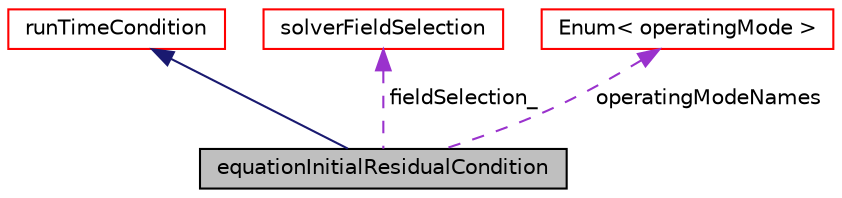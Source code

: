 digraph "equationInitialResidualCondition"
{
  bgcolor="transparent";
  edge [fontname="Helvetica",fontsize="10",labelfontname="Helvetica",labelfontsize="10"];
  node [fontname="Helvetica",fontsize="10",shape=record];
  Node1 [label="equationInitialResidualCondition",height=0.2,width=0.4,color="black", fillcolor="grey75", style="filled" fontcolor="black"];
  Node2 -> Node1 [dir="back",color="midnightblue",fontsize="10",style="solid",fontname="Helvetica"];
  Node2 [label="runTimeCondition",height=0.2,width=0.4,color="red",URL="$classFoam_1_1functionObjects_1_1runTimeControls_1_1runTimeCondition.html",tooltip="Base class for run time conditions. "];
  Node3 -> Node1 [dir="back",color="darkorchid3",fontsize="10",style="dashed",label=" fieldSelection_" ,fontname="Helvetica"];
  Node3 [label="solverFieldSelection",height=0.2,width=0.4,color="red",URL="$classFoam_1_1functionObjects_1_1solverFieldSelection.html"];
  Node4 -> Node1 [dir="back",color="darkorchid3",fontsize="10",style="dashed",label=" operatingModeNames" ,fontname="Helvetica"];
  Node4 [label="Enum\< operatingMode \>",height=0.2,width=0.4,color="red",URL="$classFoam_1_1Enum.html"];
}
